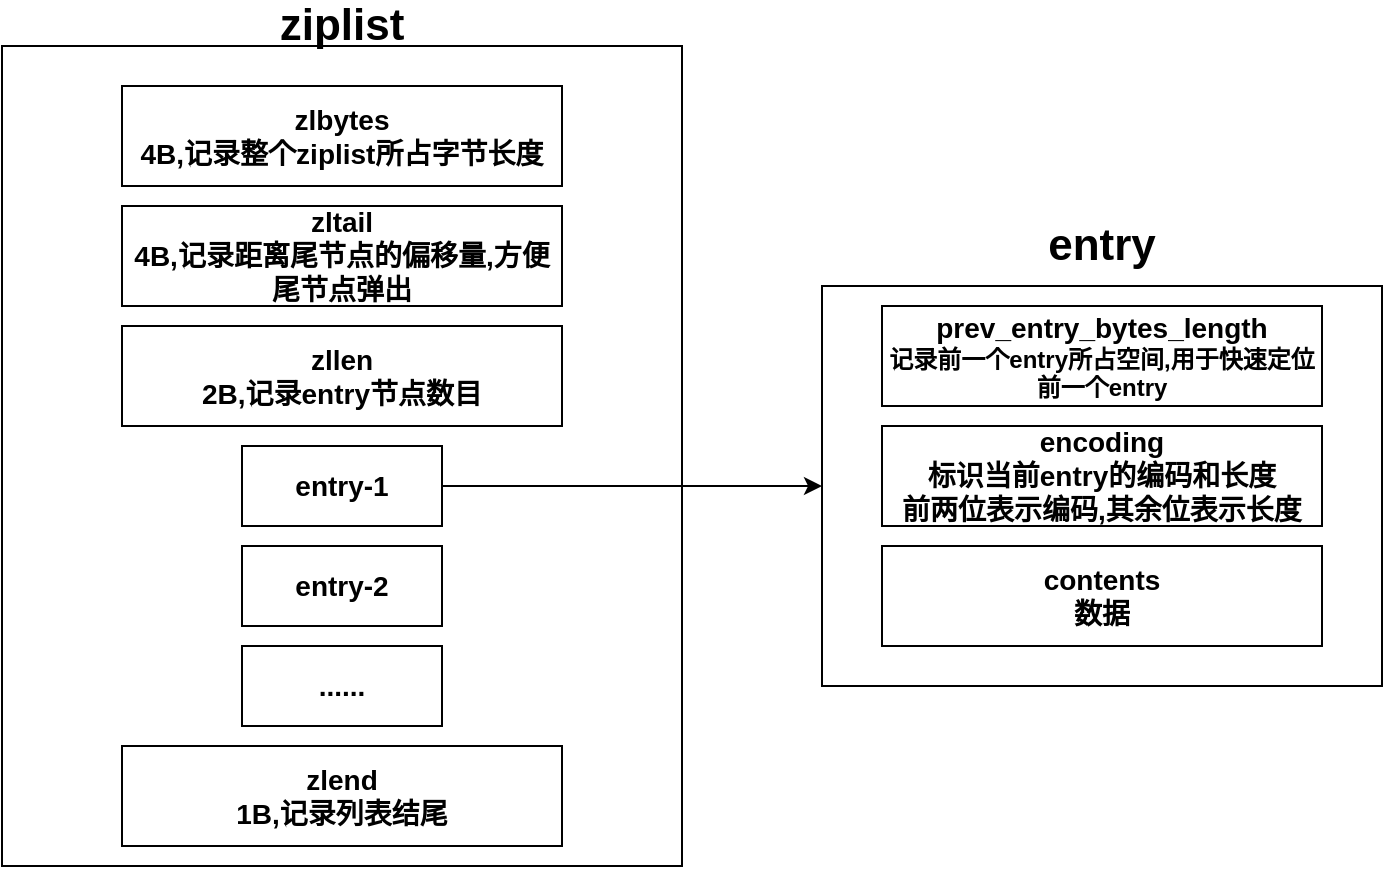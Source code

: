 <mxfile version="15.2.7" type="device"><diagram id="MziGP-Z76b1CGxuLLACl" name="第 1 页"><mxGraphModel dx="1024" dy="592" grid="1" gridSize="10" guides="1" tooltips="1" connect="1" arrows="1" fold="1" page="1" pageScale="1" pageWidth="827" pageHeight="1169" math="0" shadow="0"><root><mxCell id="0"/><mxCell id="1" parent="0"/><mxCell id="Df7kCFIN82dEQ7cFSCM2-1" value="" style="rounded=0;whiteSpace=wrap;html=1;" vertex="1" parent="1"><mxGeometry x="160" y="80" width="340" height="410" as="geometry"/></mxCell><mxCell id="Df7kCFIN82dEQ7cFSCM2-2" value="&lt;b&gt;&lt;font style=&quot;font-size: 22px&quot;&gt;ziplist&lt;/font&gt;&lt;/b&gt;" style="text;html=1;strokeColor=none;fillColor=none;align=center;verticalAlign=middle;whiteSpace=wrap;rounded=0;" vertex="1" parent="1"><mxGeometry x="310" y="60" width="40" height="20" as="geometry"/></mxCell><mxCell id="Df7kCFIN82dEQ7cFSCM2-3" value="&lt;b style=&quot;font-size: 14px&quot;&gt;zlbytes&lt;br&gt;4B,记录整个ziplist所占字节长度&lt;/b&gt;" style="rounded=0;whiteSpace=wrap;html=1;" vertex="1" parent="1"><mxGeometry x="220" y="100" width="220" height="50" as="geometry"/></mxCell><mxCell id="Df7kCFIN82dEQ7cFSCM2-4" value="&lt;b style=&quot;font-size: 14px&quot;&gt;zltail&lt;br&gt;4B,记录距离尾节点的偏移量,方便尾节点弹出&lt;br&gt;&lt;/b&gt;" style="rounded=0;whiteSpace=wrap;html=1;" vertex="1" parent="1"><mxGeometry x="220" y="160" width="220" height="50" as="geometry"/></mxCell><mxCell id="Df7kCFIN82dEQ7cFSCM2-5" value="&lt;b style=&quot;font-size: 14px&quot;&gt;zllen&lt;br&gt;2B,记录entry节点数目&lt;br&gt;&lt;/b&gt;" style="rounded=0;whiteSpace=wrap;html=1;" vertex="1" parent="1"><mxGeometry x="220" y="220" width="220" height="50" as="geometry"/></mxCell><mxCell id="Df7kCFIN82dEQ7cFSCM2-15" style="edgeStyle=orthogonalEdgeStyle;rounded=0;orthogonalLoop=1;jettySize=auto;html=1;exitX=1;exitY=0.5;exitDx=0;exitDy=0;entryX=0;entryY=0.5;entryDx=0;entryDy=0;" edge="1" parent="1" source="Df7kCFIN82dEQ7cFSCM2-6" target="Df7kCFIN82dEQ7cFSCM2-10"><mxGeometry relative="1" as="geometry"/></mxCell><mxCell id="Df7kCFIN82dEQ7cFSCM2-6" value="&lt;b style=&quot;font-size: 14px&quot;&gt;entry-1&lt;br&gt;&lt;/b&gt;" style="rounded=0;whiteSpace=wrap;html=1;" vertex="1" parent="1"><mxGeometry x="280" y="280" width="100" height="40" as="geometry"/></mxCell><mxCell id="Df7kCFIN82dEQ7cFSCM2-7" value="&lt;b style=&quot;font-size: 14px&quot;&gt;entry-2&lt;br&gt;&lt;/b&gt;" style="rounded=0;whiteSpace=wrap;html=1;" vertex="1" parent="1"><mxGeometry x="280" y="330" width="100" height="40" as="geometry"/></mxCell><mxCell id="Df7kCFIN82dEQ7cFSCM2-8" value="&lt;b style=&quot;font-size: 14px&quot;&gt;......&lt;br&gt;&lt;/b&gt;" style="rounded=0;whiteSpace=wrap;html=1;" vertex="1" parent="1"><mxGeometry x="280" y="380" width="100" height="40" as="geometry"/></mxCell><mxCell id="Df7kCFIN82dEQ7cFSCM2-9" value="&lt;b style=&quot;font-size: 14px&quot;&gt;zlend&lt;br&gt;1B,记录列表结尾&lt;br&gt;&lt;/b&gt;" style="rounded=0;whiteSpace=wrap;html=1;" vertex="1" parent="1"><mxGeometry x="220" y="430" width="220" height="50" as="geometry"/></mxCell><mxCell id="Df7kCFIN82dEQ7cFSCM2-10" value="" style="rounded=0;whiteSpace=wrap;html=1;" vertex="1" parent="1"><mxGeometry x="570" y="200" width="280" height="200" as="geometry"/></mxCell><mxCell id="Df7kCFIN82dEQ7cFSCM2-11" value="&lt;b&gt;&lt;font style=&quot;font-size: 22px&quot;&gt;entry&lt;/font&gt;&lt;/b&gt;" style="text;html=1;strokeColor=none;fillColor=none;align=center;verticalAlign=middle;whiteSpace=wrap;rounded=0;" vertex="1" parent="1"><mxGeometry x="690" y="170" width="40" height="20" as="geometry"/></mxCell><mxCell id="Df7kCFIN82dEQ7cFSCM2-12" value="&lt;b&gt;&lt;span style=&quot;font-size: 14px&quot;&gt;prev_entry_bytes_length&lt;br&gt;&lt;/span&gt;记录前一个entry所占空间,用于快速定位前一个entry&lt;/b&gt;" style="rounded=0;whiteSpace=wrap;html=1;" vertex="1" parent="1"><mxGeometry x="600" y="210" width="220" height="50" as="geometry"/></mxCell><mxCell id="Df7kCFIN82dEQ7cFSCM2-13" value="&lt;b&gt;&lt;span style=&quot;font-size: 14px&quot;&gt;encoding&lt;br&gt;标识当前entry的编码和长度&lt;br&gt;前两位表示编码,其余位表示长度&lt;br&gt;&lt;/span&gt;&lt;/b&gt;" style="rounded=0;whiteSpace=wrap;html=1;" vertex="1" parent="1"><mxGeometry x="600" y="270" width="220" height="50" as="geometry"/></mxCell><mxCell id="Df7kCFIN82dEQ7cFSCM2-14" value="&lt;b&gt;&lt;span style=&quot;font-size: 14px&quot;&gt;contents&lt;br&gt;数据&lt;br&gt;&lt;/span&gt;&lt;/b&gt;" style="rounded=0;whiteSpace=wrap;html=1;" vertex="1" parent="1"><mxGeometry x="600" y="330" width="220" height="50" as="geometry"/></mxCell></root></mxGraphModel></diagram></mxfile>
